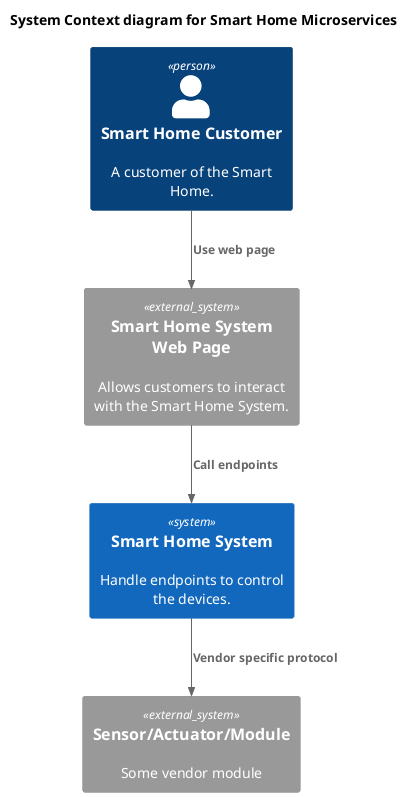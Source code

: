 ﻿@startuml

!include <C4/C4_Context>

title System Context diagram for Smart Home Microservices

Person(customer, "Smart Home Customer", "A customer of the Smart Home.")
System_Ext(frontend, "Smart Home System Web Page", "Allows customers to interact with the Smart Home System.")
System(smart_home_system, "Smart Home System", "Handle endpoints to control the devices.")

System_Ext(smart_module, "Sensor/Actuator/Module", "Some vendor module")

Rel(customer, frontend, "Use web page")
Rel(frontend, smart_home_system, "Call endpoints")
Rel(smart_home_system, smart_module, "Vendor specific protocol")

@enduml
